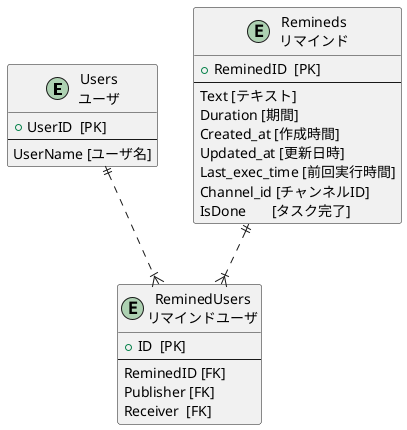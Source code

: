 @startuml tables

entity users as "Users\nユーザ" {
  + UserID  [PK]
  --
  UserName [ユーザ名]
}

entity remineds as "Remineds\nリマインド" {
  + ReminedID  [PK]
  --
  Text [テキスト]
  Duration [期間]
  Created_at [作成時間]
  Updated_at [更新日時]
  Last_exec_time [前回実行時間]
  Channel_id [チャンネルID]
  IsDone       [タスク完了]
}

entity remined_users as "ReminedUsers\nリマインドユーザ" {
  + ID  [PK]
  --
  ReminedID [FK]
  Publisher [FK]
  Receiver  [FK]
}


users ||..|{ remined_users
remineds ||..|{remined_users
@enduml